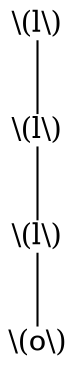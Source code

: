 graph {
	0 [label="\\(l\\)" shape=plain]
	1 [label="\\(l\\)" shape=plain]
	0 -- 1
	2 [label="\\(l\\)" shape=plain]
	1 -- 2
	3 [label="\\(o\\)" shape=plain]
	2 -- 3
}
